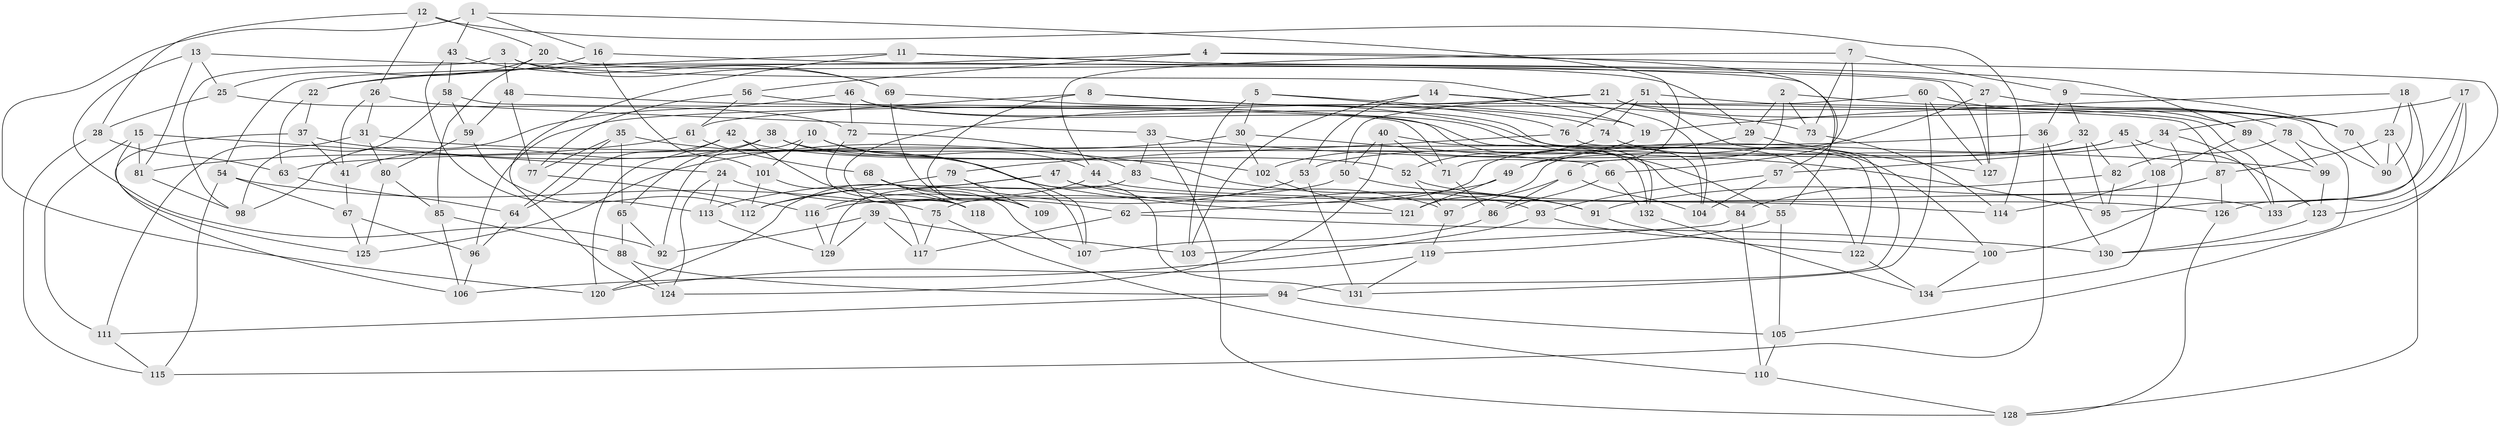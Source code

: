 // coarse degree distribution, {5: 0.1320754716981132, 3: 0.1320754716981132, 4: 0.39622641509433965, 6: 0.05660377358490566, 7: 0.03773584905660377, 12: 0.03773584905660377, 10: 0.05660377358490566, 8: 0.03773584905660377, 11: 0.03773584905660377, 2: 0.018867924528301886, 14: 0.018867924528301886, 9: 0.018867924528301886, 13: 0.018867924528301886}
// Generated by graph-tools (version 1.1) at 2025/01/03/04/25 22:01:56]
// undirected, 134 vertices, 268 edges
graph export_dot {
graph [start="1"]
  node [color=gray90,style=filled];
  1;
  2;
  3;
  4;
  5;
  6;
  7;
  8;
  9;
  10;
  11;
  12;
  13;
  14;
  15;
  16;
  17;
  18;
  19;
  20;
  21;
  22;
  23;
  24;
  25;
  26;
  27;
  28;
  29;
  30;
  31;
  32;
  33;
  34;
  35;
  36;
  37;
  38;
  39;
  40;
  41;
  42;
  43;
  44;
  45;
  46;
  47;
  48;
  49;
  50;
  51;
  52;
  53;
  54;
  55;
  56;
  57;
  58;
  59;
  60;
  61;
  62;
  63;
  64;
  65;
  66;
  67;
  68;
  69;
  70;
  71;
  72;
  73;
  74;
  75;
  76;
  77;
  78;
  79;
  80;
  81;
  82;
  83;
  84;
  85;
  86;
  87;
  88;
  89;
  90;
  91;
  92;
  93;
  94;
  95;
  96;
  97;
  98;
  99;
  100;
  101;
  102;
  103;
  104;
  105;
  106;
  107;
  108;
  109;
  110;
  111;
  112;
  113;
  114;
  115;
  116;
  117;
  118;
  119;
  120;
  121;
  122;
  123;
  124;
  125;
  126;
  127;
  128;
  129;
  130;
  131;
  132;
  133;
  134;
  1 -- 71;
  1 -- 43;
  1 -- 120;
  1 -- 16;
  2 -- 6;
  2 -- 73;
  2 -- 29;
  2 -- 70;
  3 -- 98;
  3 -- 48;
  3 -- 104;
  3 -- 69;
  4 -- 54;
  4 -- 56;
  4 -- 123;
  4 -- 57;
  5 -- 30;
  5 -- 76;
  5 -- 19;
  5 -- 103;
  6 -- 97;
  6 -- 86;
  6 -- 104;
  7 -- 44;
  7 -- 9;
  7 -- 66;
  7 -- 73;
  8 -- 74;
  8 -- 109;
  8 -- 61;
  8 -- 73;
  9 -- 36;
  9 -- 70;
  9 -- 32;
  10 -- 44;
  10 -- 101;
  10 -- 92;
  10 -- 107;
  11 -- 27;
  11 -- 22;
  11 -- 124;
  11 -- 55;
  12 -- 114;
  12 -- 28;
  12 -- 26;
  12 -- 20;
  13 -- 25;
  13 -- 89;
  13 -- 81;
  13 -- 92;
  14 -- 53;
  14 -- 19;
  14 -- 103;
  14 -- 87;
  15 -- 111;
  15 -- 81;
  15 -- 24;
  15 -- 125;
  16 -- 22;
  16 -- 127;
  16 -- 101;
  17 -- 95;
  17 -- 34;
  17 -- 105;
  17 -- 133;
  18 -- 19;
  18 -- 23;
  18 -- 126;
  18 -- 90;
  19 -- 52;
  20 -- 85;
  20 -- 25;
  20 -- 29;
  21 -- 96;
  21 -- 90;
  21 -- 50;
  21 -- 70;
  22 -- 63;
  22 -- 37;
  23 -- 90;
  23 -- 87;
  23 -- 128;
  24 -- 62;
  24 -- 113;
  24 -- 124;
  25 -- 28;
  25 -- 72;
  26 -- 41;
  26 -- 33;
  26 -- 31;
  27 -- 127;
  27 -- 78;
  27 -- 75;
  28 -- 63;
  28 -- 115;
  29 -- 127;
  29 -- 49;
  30 -- 125;
  30 -- 102;
  30 -- 66;
  31 -- 95;
  31 -- 111;
  31 -- 80;
  32 -- 53;
  32 -- 95;
  32 -- 82;
  33 -- 83;
  33 -- 128;
  33 -- 99;
  34 -- 133;
  34 -- 100;
  34 -- 57;
  35 -- 77;
  35 -- 64;
  35 -- 65;
  35 -- 121;
  36 -- 63;
  36 -- 115;
  36 -- 130;
  37 -- 106;
  37 -- 41;
  37 -- 91;
  38 -- 131;
  38 -- 41;
  38 -- 52;
  38 -- 65;
  39 -- 129;
  39 -- 92;
  39 -- 103;
  39 -- 117;
  40 -- 71;
  40 -- 124;
  40 -- 132;
  40 -- 50;
  41 -- 67;
  42 -- 102;
  42 -- 118;
  42 -- 120;
  42 -- 64;
  43 -- 69;
  43 -- 58;
  43 -- 113;
  44 -- 116;
  44 -- 114;
  45 -- 123;
  45 -- 49;
  45 -- 108;
  45 -- 121;
  46 -- 98;
  46 -- 72;
  46 -- 122;
  46 -- 55;
  47 -- 120;
  47 -- 112;
  47 -- 126;
  47 -- 93;
  48 -- 77;
  48 -- 84;
  48 -- 59;
  49 -- 62;
  49 -- 121;
  50 -- 116;
  50 -- 91;
  51 -- 76;
  51 -- 94;
  51 -- 133;
  51 -- 74;
  52 -- 133;
  52 -- 97;
  53 -- 113;
  53 -- 131;
  54 -- 75;
  54 -- 67;
  54 -- 115;
  55 -- 119;
  55 -- 105;
  56 -- 61;
  56 -- 132;
  56 -- 77;
  57 -- 93;
  57 -- 104;
  58 -- 98;
  58 -- 71;
  58 -- 59;
  59 -- 80;
  59 -- 112;
  60 -- 127;
  60 -- 89;
  60 -- 118;
  60 -- 131;
  61 -- 68;
  61 -- 81;
  62 -- 130;
  62 -- 117;
  63 -- 64;
  64 -- 96;
  65 -- 92;
  65 -- 88;
  66 -- 132;
  66 -- 86;
  67 -- 96;
  67 -- 125;
  68 -- 118;
  68 -- 107;
  68 -- 109;
  69 -- 109;
  69 -- 104;
  70 -- 90;
  71 -- 86;
  72 -- 118;
  72 -- 83;
  73 -- 114;
  74 -- 100;
  74 -- 102;
  75 -- 117;
  75 -- 110;
  76 -- 122;
  76 -- 79;
  77 -- 116;
  78 -- 82;
  78 -- 99;
  78 -- 130;
  79 -- 109;
  79 -- 112;
  79 -- 107;
  80 -- 85;
  80 -- 125;
  81 -- 98;
  82 -- 95;
  82 -- 84;
  83 -- 97;
  83 -- 129;
  84 -- 110;
  84 -- 103;
  85 -- 106;
  85 -- 88;
  86 -- 107;
  87 -- 126;
  87 -- 91;
  88 -- 124;
  88 -- 94;
  89 -- 108;
  89 -- 99;
  91 -- 122;
  93 -- 106;
  93 -- 100;
  94 -- 111;
  94 -- 105;
  96 -- 106;
  97 -- 119;
  99 -- 123;
  100 -- 134;
  101 -- 112;
  101 -- 117;
  102 -- 121;
  105 -- 110;
  108 -- 134;
  108 -- 114;
  110 -- 128;
  111 -- 115;
  113 -- 129;
  116 -- 129;
  119 -- 131;
  119 -- 120;
  122 -- 134;
  123 -- 130;
  126 -- 128;
  132 -- 134;
}
